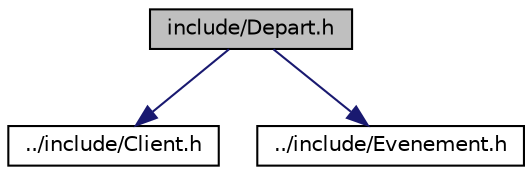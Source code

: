 digraph "include/Depart.h"
{
  edge [fontname="Helvetica",fontsize="10",labelfontname="Helvetica",labelfontsize="10"];
  node [fontname="Helvetica",fontsize="10",shape=record];
  Node0 [label="include/Depart.h",height=0.2,width=0.4,color="black", fillcolor="grey75", style="filled", fontcolor="black"];
  Node0 -> Node1 [color="midnightblue",fontsize="10",style="solid",fontname="Helvetica"];
  Node1 [label="../include/Client.h",height=0.2,width=0.4,color="black", fillcolor="white", style="filled",URL="$Client_8h.html",tooltip="Classe Client. "];
  Node0 -> Node2 [color="midnightblue",fontsize="10",style="solid",fontname="Helvetica"];
  Node2 [label="../include/Evenement.h",height=0.2,width=0.4,color="black", fillcolor="white", style="filled",URL="$Evenement_8h.html",tooltip="Classe Evenement, Arrivee & Depart base class. "];
}

